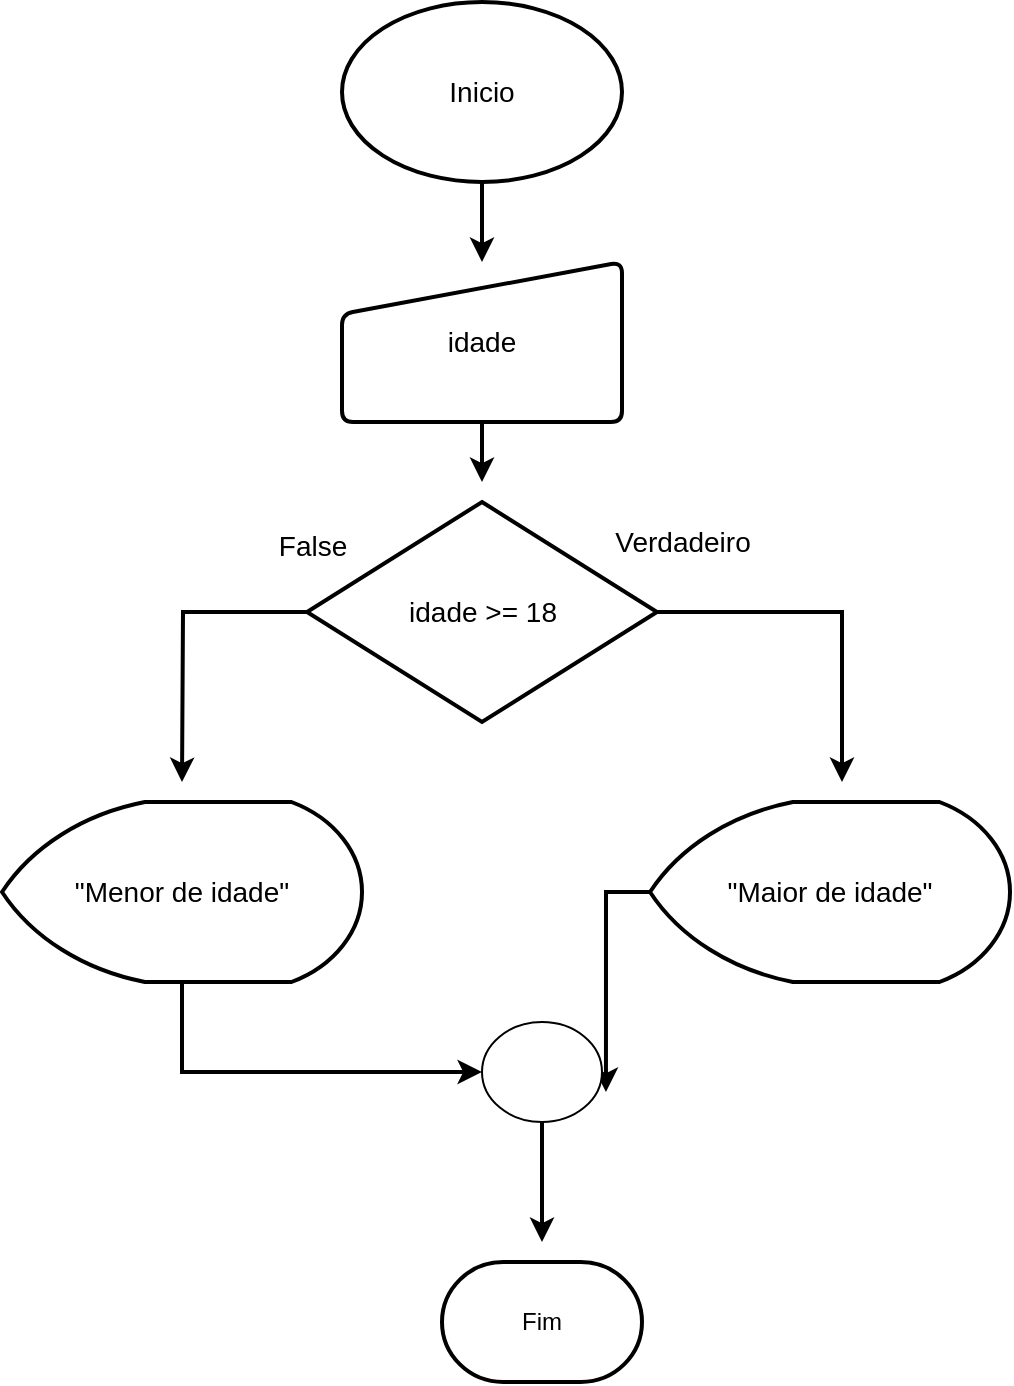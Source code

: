 <mxfile version="13.9.9" type="onedrive"><diagram id="DUCpQK22E3_7CvKp8Bj9" name="Page-1"><mxGraphModel dx="1422" dy="705" grid="1" gridSize="10" guides="1" tooltips="1" connect="1" arrows="1" fold="1" page="1" pageScale="1" pageWidth="827" pageHeight="1169" math="0" shadow="0"><root><mxCell id="0"/><mxCell id="1" parent="0"/><mxCell id="dY6ayBedgiXZ1Dlc1HyS-4" style="edgeStyle=orthogonalEdgeStyle;rounded=0;orthogonalLoop=1;jettySize=auto;html=1;entryX=0.5;entryY=0;entryDx=0;entryDy=0;strokeWidth=2;" parent="1" source="dY6ayBedgiXZ1Dlc1HyS-1" target="dY6ayBedgiXZ1Dlc1HyS-2" edge="1"><mxGeometry relative="1" as="geometry"/></mxCell><mxCell id="dY6ayBedgiXZ1Dlc1HyS-1" value="&lt;font style=&quot;font-size: 14px&quot;&gt;Inicio&lt;/font&gt;" style="strokeWidth=2;html=1;shape=mxgraph.flowchart.start_1;whiteSpace=wrap;" parent="1" vertex="1"><mxGeometry x="260" y="40" width="140" height="90" as="geometry"/></mxCell><mxCell id="dY6ayBedgiXZ1Dlc1HyS-5" style="edgeStyle=orthogonalEdgeStyle;rounded=0;orthogonalLoop=1;jettySize=auto;html=1;exitX=0.5;exitY=1;exitDx=0;exitDy=0;strokeWidth=2;" parent="1" source="dY6ayBedgiXZ1Dlc1HyS-2" edge="1"><mxGeometry relative="1" as="geometry"><mxPoint x="330" y="280" as="targetPoint"/></mxGeometry></mxCell><mxCell id="dY6ayBedgiXZ1Dlc1HyS-2" value="&lt;font style=&quot;font-size: 14px&quot;&gt;idade&lt;/font&gt;" style="html=1;strokeWidth=2;shape=manualInput;whiteSpace=wrap;rounded=1;size=26;arcSize=11;" parent="1" vertex="1"><mxGeometry x="260" y="170" width="140" height="80" as="geometry"/></mxCell><mxCell id="dY6ayBedgiXZ1Dlc1HyS-11" style="edgeStyle=orthogonalEdgeStyle;rounded=0;orthogonalLoop=1;jettySize=auto;html=1;exitX=0;exitY=0.5;exitDx=0;exitDy=0;exitPerimeter=0;strokeWidth=2;" parent="1" source="dY6ayBedgiXZ1Dlc1HyS-3" edge="1"><mxGeometry relative="1" as="geometry"><mxPoint x="180" y="430" as="targetPoint"/></mxGeometry></mxCell><mxCell id="dY6ayBedgiXZ1Dlc1HyS-12" style="edgeStyle=orthogonalEdgeStyle;rounded=0;orthogonalLoop=1;jettySize=auto;html=1;exitX=1;exitY=0.5;exitDx=0;exitDy=0;exitPerimeter=0;strokeWidth=2;" parent="1" source="dY6ayBedgiXZ1Dlc1HyS-3" edge="1"><mxGeometry relative="1" as="geometry"><mxPoint x="510" y="430" as="targetPoint"/><Array as="points"><mxPoint x="510" y="345"/></Array></mxGeometry></mxCell><mxCell id="dY6ayBedgiXZ1Dlc1HyS-3" value="&lt;font style=&quot;font-size: 14px&quot;&gt;idade &amp;gt;= 18&lt;/font&gt;" style="strokeWidth=2;html=1;shape=mxgraph.flowchart.decision;whiteSpace=wrap;" parent="1" vertex="1"><mxGeometry x="242.5" y="290" width="175" height="110" as="geometry"/></mxCell><mxCell id="dY6ayBedgiXZ1Dlc1HyS-6" value="&lt;br&gt;&lt;font style=&quot;font-size: 14px&quot;&gt;False&lt;/font&gt;" style="text;html=1;align=center;verticalAlign=middle;resizable=0;points=[];autosize=1;" parent="1" vertex="1"><mxGeometry x="220" y="290" width="50" height="30" as="geometry"/></mxCell><mxCell id="dY6ayBedgiXZ1Dlc1HyS-7" value="&lt;font style=&quot;font-size: 14px&quot;&gt;Verdadeiro&lt;/font&gt;" style="text;html=1;align=center;verticalAlign=middle;resizable=0;points=[];autosize=1;" parent="1" vertex="1"><mxGeometry x="390" y="300" width="80" height="20" as="geometry"/></mxCell><mxCell id="dY6ayBedgiXZ1Dlc1HyS-16" style="edgeStyle=orthogonalEdgeStyle;rounded=0;orthogonalLoop=1;jettySize=auto;html=1;entryX=1.033;entryY=0.7;entryDx=0;entryDy=0;entryPerimeter=0;strokeWidth=2;" parent="1" source="dY6ayBedgiXZ1Dlc1HyS-9" target="dY6ayBedgiXZ1Dlc1HyS-14" edge="1"><mxGeometry relative="1" as="geometry"/></mxCell><mxCell id="dY6ayBedgiXZ1Dlc1HyS-9" value="&lt;font style=&quot;font-size: 14px&quot;&gt;&quot;Maior de idade&quot;&lt;/font&gt;" style="strokeWidth=2;html=1;shape=mxgraph.flowchart.display;whiteSpace=wrap;" parent="1" vertex="1"><mxGeometry x="414" y="440" width="180" height="90" as="geometry"/></mxCell><mxCell id="dY6ayBedgiXZ1Dlc1HyS-15" style="edgeStyle=orthogonalEdgeStyle;rounded=0;orthogonalLoop=1;jettySize=auto;html=1;exitX=0.5;exitY=1;exitDx=0;exitDy=0;exitPerimeter=0;entryX=0;entryY=0.5;entryDx=0;entryDy=0;entryPerimeter=0;strokeWidth=2;" parent="1" source="dY6ayBedgiXZ1Dlc1HyS-10" target="dY6ayBedgiXZ1Dlc1HyS-14" edge="1"><mxGeometry relative="1" as="geometry"/></mxCell><mxCell id="dY6ayBedgiXZ1Dlc1HyS-10" value="&lt;font style=&quot;font-size: 14px&quot;&gt;&quot;Menor de idade&quot;&lt;/font&gt;" style="strokeWidth=2;html=1;shape=mxgraph.flowchart.display;whiteSpace=wrap;" parent="1" vertex="1"><mxGeometry x="90" y="440" width="180" height="90" as="geometry"/></mxCell><mxCell id="dY6ayBedgiXZ1Dlc1HyS-18" style="edgeStyle=orthogonalEdgeStyle;rounded=0;orthogonalLoop=1;jettySize=auto;html=1;strokeWidth=2;" parent="1" source="dY6ayBedgiXZ1Dlc1HyS-14" edge="1"><mxGeometry relative="1" as="geometry"><mxPoint x="360" y="660" as="targetPoint"/></mxGeometry></mxCell><mxCell id="dY6ayBedgiXZ1Dlc1HyS-14" value="" style="verticalLabelPosition=bottom;verticalAlign=top;html=1;shape=mxgraph.flowchart.on-page_reference;" parent="1" vertex="1"><mxGeometry x="330" y="550" width="60" height="50" as="geometry"/></mxCell><mxCell id="dY6ayBedgiXZ1Dlc1HyS-17" value="Fim" style="strokeWidth=2;html=1;shape=mxgraph.flowchart.terminator;whiteSpace=wrap;" parent="1" vertex="1"><mxGeometry x="310" y="670" width="100" height="60" as="geometry"/></mxCell></root></mxGraphModel></diagram></mxfile>